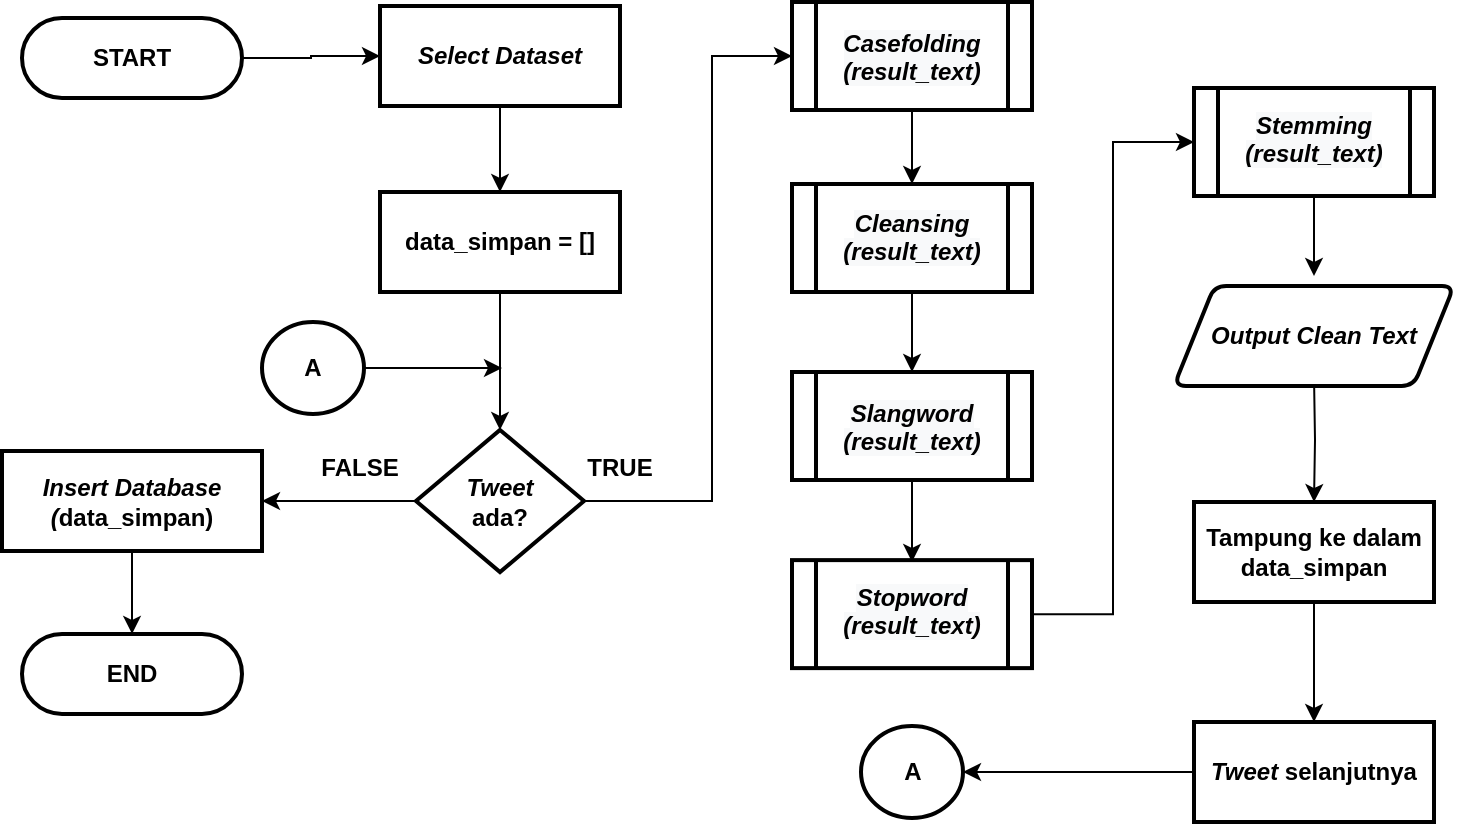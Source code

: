 <mxfile version="14.2.4" type="device"><diagram id="H_fRqtyggIVv_zjI1ywA" name="Page-1"><mxGraphModel dx="1240" dy="689" grid="1" gridSize="10" guides="1" tooltips="1" connect="1" arrows="1" fold="1" page="1" pageScale="1" pageWidth="827" pageHeight="1169" math="0" shadow="0"><root><mxCell id="0"/><mxCell id="1" parent="0"/><mxCell id="vDEB3pKt81ETWoPvqLJy-43" style="edgeStyle=orthogonalEdgeStyle;rounded=0;orthogonalLoop=1;jettySize=auto;html=1;entryX=0.5;entryY=0;entryDx=0;entryDy=0;" parent="1" source="vDEB3pKt81ETWoPvqLJy-44" edge="1"><mxGeometry relative="1" as="geometry"><mxPoint x="676" y="157" as="targetPoint"/></mxGeometry></mxCell><mxCell id="vDEB3pKt81ETWoPvqLJy-44" value="" style="verticalLabelPosition=bottom;verticalAlign=top;html=1;shape=process;whiteSpace=wrap;rounded=1;size=0.1;arcSize=0;strokeWidth=2;" parent="1" vertex="1"><mxGeometry x="616" y="63" width="120" height="54" as="geometry"/></mxCell><mxCell id="vDEB3pKt81ETWoPvqLJy-45" style="edgeStyle=orthogonalEdgeStyle;rounded=0;orthogonalLoop=1;jettySize=auto;html=1;entryX=0;entryY=0.5;entryDx=0;entryDy=0;" parent="1" source="vDEB3pKt81ETWoPvqLJy-46" target="vDEB3pKt81ETWoPvqLJy-44" edge="1"><mxGeometry relative="1" as="geometry"><mxPoint x="575" y="56" as="targetPoint"/></mxGeometry></mxCell><mxCell id="vDEB3pKt81ETWoPvqLJy-46" value="" style="verticalLabelPosition=bottom;verticalAlign=top;html=1;shape=process;whiteSpace=wrap;rounded=1;size=0.1;arcSize=0;strokeWidth=2;" parent="1" vertex="1"><mxGeometry x="415" y="299.06" width="120" height="54" as="geometry"/></mxCell><mxCell id="vDEB3pKt81ETWoPvqLJy-47" style="edgeStyle=orthogonalEdgeStyle;rounded=0;orthogonalLoop=1;jettySize=auto;html=1;" parent="1" source="vDEB3pKt81ETWoPvqLJy-48" edge="1"><mxGeometry relative="1" as="geometry"><mxPoint x="475" y="300" as="targetPoint"/></mxGeometry></mxCell><mxCell id="vDEB3pKt81ETWoPvqLJy-48" value="" style="verticalLabelPosition=bottom;verticalAlign=top;html=1;shape=process;whiteSpace=wrap;rounded=1;size=0.1;arcSize=0;strokeWidth=2;" parent="1" vertex="1"><mxGeometry x="415" y="205" width="120" height="54" as="geometry"/></mxCell><mxCell id="vDEB3pKt81ETWoPvqLJy-49" style="edgeStyle=orthogonalEdgeStyle;rounded=0;orthogonalLoop=1;jettySize=auto;html=1;entryX=0.5;entryY=0;entryDx=0;entryDy=0;" parent="1" source="vDEB3pKt81ETWoPvqLJy-50" target="vDEB3pKt81ETWoPvqLJy-48" edge="1"><mxGeometry relative="1" as="geometry"/></mxCell><mxCell id="vDEB3pKt81ETWoPvqLJy-50" value="" style="verticalLabelPosition=bottom;verticalAlign=top;html=1;shape=process;whiteSpace=wrap;rounded=1;size=0.1;arcSize=0;strokeWidth=2;" parent="1" vertex="1"><mxGeometry x="415" y="111" width="120" height="54" as="geometry"/></mxCell><mxCell id="vDEB3pKt81ETWoPvqLJy-51" style="edgeStyle=orthogonalEdgeStyle;rounded=0;orthogonalLoop=1;jettySize=auto;html=1;entryX=0.5;entryY=0;entryDx=0;entryDy=0;" parent="1" source="vDEB3pKt81ETWoPvqLJy-52" target="vDEB3pKt81ETWoPvqLJy-50" edge="1"><mxGeometry relative="1" as="geometry"/></mxCell><mxCell id="vDEB3pKt81ETWoPvqLJy-52" value="" style="verticalLabelPosition=bottom;verticalAlign=top;html=1;shape=process;whiteSpace=wrap;rounded=1;size=0.1;arcSize=0;strokeWidth=2;" parent="1" vertex="1"><mxGeometry x="415" y="20" width="120" height="54" as="geometry"/></mxCell><mxCell id="vDEB3pKt81ETWoPvqLJy-53" style="edgeStyle=orthogonalEdgeStyle;rounded=0;orthogonalLoop=1;jettySize=auto;html=1;entryX=0.5;entryY=0;entryDx=0;entryDy=0;entryPerimeter=0;fontSize=12;" parent="1" edge="1"><mxGeometry relative="1" as="geometry"><mxPoint x="75" y="376" as="sourcePoint"/><Array as="points"><mxPoint x="75" y="416"/><mxPoint x="175" y="416"/><mxPoint x="175" y="76"/><mxPoint x="275" y="76"/></Array></mxGeometry></mxCell><mxCell id="vDEB3pKt81ETWoPvqLJy-54" value="&lt;b&gt;END&lt;/b&gt;" style="rounded=1;whiteSpace=wrap;html=1;absoluteArcSize=1;arcSize=140;strokeWidth=2;fontSize=12;" parent="1" vertex="1"><mxGeometry x="30" y="335.94" width="110" height="40" as="geometry"/></mxCell><mxCell id="vDEB3pKt81ETWoPvqLJy-55" style="edgeStyle=orthogonalEdgeStyle;rounded=0;orthogonalLoop=1;jettySize=auto;html=1;" parent="1" source="vDEB3pKt81ETWoPvqLJy-56" target="vDEB3pKt81ETWoPvqLJy-58" edge="1"><mxGeometry relative="1" as="geometry"/></mxCell><mxCell id="vDEB3pKt81ETWoPvqLJy-56" value="&lt;b style=&quot;font-size: 12px;&quot;&gt;START&lt;/b&gt;" style="rounded=1;whiteSpace=wrap;html=1;absoluteArcSize=1;arcSize=140;strokeWidth=2;fontSize=12;" parent="1" vertex="1"><mxGeometry x="30" y="28" width="110" height="40" as="geometry"/></mxCell><mxCell id="vDEB3pKt81ETWoPvqLJy-57" style="edgeStyle=orthogonalEdgeStyle;rounded=0;orthogonalLoop=1;jettySize=auto;html=1;entryX=0.5;entryY=0;entryDx=0;entryDy=0;" parent="1" source="vDEB3pKt81ETWoPvqLJy-58" target="vDEB3pKt81ETWoPvqLJy-62" edge="1"><mxGeometry relative="1" as="geometry"><mxPoint x="269" y="117" as="targetPoint"/></mxGeometry></mxCell><mxCell id="vDEB3pKt81ETWoPvqLJy-58" value="&lt;b&gt;&lt;i&gt;Select Dataset&lt;/i&gt;&lt;/b&gt;" style="rounded=1;whiteSpace=wrap;html=1;absoluteArcSize=1;arcSize=0;strokeWidth=2;fontSize=12;" parent="1" vertex="1"><mxGeometry x="209" y="22" width="120" height="50" as="geometry"/></mxCell><mxCell id="vDEB3pKt81ETWoPvqLJy-61" style="edgeStyle=orthogonalEdgeStyle;rounded=0;orthogonalLoop=1;jettySize=auto;html=1;entryX=0.5;entryY=0;entryDx=0;entryDy=0;entryPerimeter=0;" parent="1" source="vDEB3pKt81ETWoPvqLJy-62" target="vDEB3pKt81ETWoPvqLJy-65" edge="1"><mxGeometry relative="1" as="geometry"/></mxCell><mxCell id="vDEB3pKt81ETWoPvqLJy-62" value="&lt;b&gt;data_simpan = []&lt;/b&gt;" style="rounded=1;whiteSpace=wrap;html=1;absoluteArcSize=1;arcSize=0;strokeWidth=2;fontSize=12;" parent="1" vertex="1"><mxGeometry x="209" y="115" width="120" height="50" as="geometry"/></mxCell><mxCell id="vDEB3pKt81ETWoPvqLJy-63" style="edgeStyle=orthogonalEdgeStyle;rounded=0;orthogonalLoop=1;jettySize=auto;html=1;entryX=0;entryY=0.5;entryDx=0;entryDy=0;" parent="1" source="vDEB3pKt81ETWoPvqLJy-65" edge="1"><mxGeometry relative="1" as="geometry"><mxPoint x="415" y="47" as="targetPoint"/><Array as="points"><mxPoint x="375" y="270"/><mxPoint x="375" y="47"/></Array></mxGeometry></mxCell><mxCell id="vDEB3pKt81ETWoPvqLJy-64" style="edgeStyle=orthogonalEdgeStyle;rounded=0;orthogonalLoop=1;jettySize=auto;html=1;entryX=1;entryY=0.5;entryDx=0;entryDy=0;" parent="1" source="vDEB3pKt81ETWoPvqLJy-65" target="vDEB3pKt81ETWoPvqLJy-67" edge="1"><mxGeometry relative="1" as="geometry"/></mxCell><mxCell id="vDEB3pKt81ETWoPvqLJy-65" value="&lt;i&gt;Tweet&lt;/i&gt;&lt;br&gt;ada?" style="strokeWidth=2;html=1;shape=mxgraph.flowchart.decision;whiteSpace=wrap;rounded=1;fontStyle=1" parent="1" vertex="1"><mxGeometry x="227" y="233.97" width="84" height="71.06" as="geometry"/></mxCell><mxCell id="vDEB3pKt81ETWoPvqLJy-66" style="edgeStyle=orthogonalEdgeStyle;rounded=0;orthogonalLoop=1;jettySize=auto;html=1;entryX=0.5;entryY=0;entryDx=0;entryDy=0;" parent="1" source="vDEB3pKt81ETWoPvqLJy-67" target="vDEB3pKt81ETWoPvqLJy-54" edge="1"><mxGeometry relative="1" as="geometry"/></mxCell><mxCell id="vDEB3pKt81ETWoPvqLJy-67" value="&lt;b&gt;&lt;i&gt;Insert Database&lt;br&gt;(&lt;/i&gt;data_simpan)&lt;br&gt;&lt;/b&gt;" style="rounded=1;whiteSpace=wrap;html=1;absoluteArcSize=1;arcSize=0;strokeWidth=2;fontSize=12;" parent="1" vertex="1"><mxGeometry x="20" y="244.5" width="130" height="50" as="geometry"/></mxCell><mxCell id="vDEB3pKt81ETWoPvqLJy-68" value="TRUE" style="text;html=1;strokeColor=none;fillColor=none;align=center;verticalAlign=middle;whiteSpace=wrap;rounded=0;fontStyle=1" parent="1" vertex="1"><mxGeometry x="309" y="243.06" width="40" height="20" as="geometry"/></mxCell><mxCell id="vDEB3pKt81ETWoPvqLJy-69" value="FALSE" style="text;html=1;strokeColor=none;fillColor=none;align=center;verticalAlign=middle;whiteSpace=wrap;rounded=0;fontStyle=1" parent="1" vertex="1"><mxGeometry x="179" y="243.0" width="40" height="20" as="geometry"/></mxCell><mxCell id="vDEB3pKt81ETWoPvqLJy-70" style="edgeStyle=orthogonalEdgeStyle;rounded=0;orthogonalLoop=1;jettySize=auto;html=1;entryX=0.5;entryY=0;entryDx=0;entryDy=0;" parent="1" source="vDEB3pKt81ETWoPvqLJy-71" target="vDEB3pKt81ETWoPvqLJy-73" edge="1"><mxGeometry relative="1" as="geometry"/></mxCell><mxCell id="vDEB3pKt81ETWoPvqLJy-71" value="&lt;b&gt;Tampung ke dalam&lt;br&gt;&lt;/b&gt;&lt;b&gt;data_simpan&lt;/b&gt;&lt;b&gt;&lt;br&gt;&lt;/b&gt;" style="rounded=1;whiteSpace=wrap;html=1;absoluteArcSize=1;arcSize=0;strokeWidth=2;fontSize=12;" parent="1" vertex="1"><mxGeometry x="616" y="270.0" width="120" height="50" as="geometry"/></mxCell><mxCell id="vDEB3pKt81ETWoPvqLJy-84" style="edgeStyle=orthogonalEdgeStyle;rounded=0;orthogonalLoop=1;jettySize=auto;html=1;entryX=1;entryY=0.5;entryDx=0;entryDy=0;entryPerimeter=0;" parent="1" source="vDEB3pKt81ETWoPvqLJy-73" target="vDEB3pKt81ETWoPvqLJy-83" edge="1"><mxGeometry relative="1" as="geometry"/></mxCell><mxCell id="vDEB3pKt81ETWoPvqLJy-73" value="&lt;i&gt;Tweet&lt;/i&gt;&amp;nbsp;selanjutnya" style="rounded=1;whiteSpace=wrap;html=1;absoluteArcSize=1;arcSize=0;strokeWidth=2;fontSize=12;fontStyle=1" parent="1" vertex="1"><mxGeometry x="616" y="380.0" width="120" height="50" as="geometry"/></mxCell><mxCell id="vDEB3pKt81ETWoPvqLJy-74" value="&lt;i style=&quot;color: rgb(0, 0, 0); font-family: helvetica; font-size: 12px; font-weight: 400; letter-spacing: normal; text-indent: 0px; text-transform: none; word-spacing: 0px; background-color: rgb(248, 249, 250);&quot;&gt;&lt;b&gt;Casefolding&lt;/b&gt;&lt;br&gt;&lt;b&gt;(result_text&lt;/b&gt;&lt;b&gt;)&lt;/b&gt;&lt;/i&gt;" style="text;whiteSpace=wrap;html=1;align=center;" parent="1" vertex="1"><mxGeometry x="430" y="27" width="90" height="40" as="geometry"/></mxCell><mxCell id="vDEB3pKt81ETWoPvqLJy-75" value="&lt;b style=&quot;color: rgb(0, 0, 0); font-family: helvetica; font-size: 12px; font-style: normal; letter-spacing: normal; text-indent: 0px; text-transform: none; word-spacing: 0px; background-color: rgb(248, 249, 250);&quot;&gt;&lt;i&gt;Cleansing&lt;br&gt;&lt;/i&gt;&lt;/b&gt;&lt;i style=&quot;color: rgb(0, 0, 0); font-family: helvetica; font-size: 12px; font-weight: 400; letter-spacing: normal; text-indent: 0px; text-transform: none; word-spacing: 0px; background-color: rgb(248, 249, 250);&quot;&gt;&lt;b&gt;(result_text&lt;/b&gt;&lt;b&gt;)&lt;/b&gt;&lt;/i&gt;" style="text;whiteSpace=wrap;html=1;align=center;" parent="1" vertex="1"><mxGeometry x="430" y="117" width="90" height="40" as="geometry"/></mxCell><mxCell id="vDEB3pKt81ETWoPvqLJy-76" value="&lt;b style=&quot;color: rgb(0, 0, 0); font-family: helvetica; font-size: 12px; font-style: normal; letter-spacing: normal; text-indent: 0px; text-transform: none; word-spacing: 0px; background-color: rgb(248, 249, 250);&quot;&gt;&lt;i&gt;Slangword&lt;br&gt;&lt;/i&gt;&lt;/b&gt;&lt;i style=&quot;color: rgb(0, 0, 0); font-family: helvetica; font-size: 12px; font-weight: 400; letter-spacing: normal; text-indent: 0px; text-transform: none; word-spacing: 0px; background-color: rgb(248, 249, 250);&quot;&gt;&lt;b&gt;(result_text&lt;/b&gt;&lt;b&gt;)&lt;/b&gt;&lt;/i&gt;" style="text;whiteSpace=wrap;html=1;align=center;" parent="1" vertex="1"><mxGeometry x="430" y="212" width="90" height="40" as="geometry"/></mxCell><mxCell id="vDEB3pKt81ETWoPvqLJy-77" value="&lt;b style=&quot;color: rgb(0, 0, 0); font-family: helvetica; font-size: 12px; font-style: normal; letter-spacing: normal; text-indent: 0px; text-transform: none; word-spacing: 0px; background-color: rgb(248, 249, 250);&quot;&gt;&lt;i&gt;Stemming&lt;br&gt;&lt;/i&gt;&lt;/b&gt;&lt;i style=&quot;color: rgb(0, 0, 0); font-family: helvetica; font-size: 12px; font-weight: 400; letter-spacing: normal; text-indent: 0px; text-transform: none; word-spacing: 0px; background-color: rgb(248, 249, 250);&quot;&gt;&lt;b&gt;(result_text&lt;/b&gt;&lt;b&gt;)&lt;/b&gt;&lt;/i&gt;" style="text;whiteSpace=wrap;html=1;align=center;" parent="1" vertex="1"><mxGeometry x="631" y="68" width="90" height="40" as="geometry"/></mxCell><mxCell id="vDEB3pKt81ETWoPvqLJy-78" value="&lt;b style=&quot;color: rgb(0, 0, 0); font-family: helvetica; font-size: 12px; font-style: normal; letter-spacing: normal; text-indent: 0px; text-transform: none; word-spacing: 0px; background-color: rgb(248, 249, 250);&quot;&gt;&lt;i&gt;Stopword&lt;br&gt;&lt;/i&gt;&lt;/b&gt;&lt;i style=&quot;color: rgb(0, 0, 0); font-family: helvetica; font-size: 12px; font-weight: 400; letter-spacing: normal; text-indent: 0px; text-transform: none; word-spacing: 0px; background-color: rgb(248, 249, 250);&quot;&gt;&lt;b&gt;(result_text&lt;/b&gt;&lt;b&gt;)&lt;/b&gt;&lt;/i&gt;" style="text;whiteSpace=wrap;html=1;align=center;" parent="1" vertex="1"><mxGeometry x="430" y="304.06" width="90" height="40" as="geometry"/></mxCell><mxCell id="vDEB3pKt81ETWoPvqLJy-79" style="edgeStyle=orthogonalEdgeStyle;rounded=0;orthogonalLoop=1;jettySize=auto;html=1;entryX=0.5;entryY=0;entryDx=0;entryDy=0;" parent="1" target="vDEB3pKt81ETWoPvqLJy-71" edge="1"><mxGeometry relative="1" as="geometry"><mxPoint x="676" y="207" as="sourcePoint"/></mxGeometry></mxCell><mxCell id="vDEB3pKt81ETWoPvqLJy-80" value="&lt;i&gt;Output Clean Text&lt;/i&gt;" style="shape=parallelogram;html=1;strokeWidth=2;perimeter=parallelogramPerimeter;whiteSpace=wrap;rounded=1;arcSize=12;size=0.144;fontSize=12;fontStyle=1" parent="1" vertex="1"><mxGeometry x="606" y="162" width="140" height="50" as="geometry"/></mxCell><mxCell id="vDEB3pKt81ETWoPvqLJy-82" style="edgeStyle=orthogonalEdgeStyle;rounded=0;orthogonalLoop=1;jettySize=auto;html=1;" parent="1" source="vDEB3pKt81ETWoPvqLJy-81" edge="1"><mxGeometry relative="1" as="geometry"><mxPoint x="270" y="203" as="targetPoint"/></mxGeometry></mxCell><mxCell id="vDEB3pKt81ETWoPvqLJy-81" value="&lt;b&gt;A&lt;/b&gt;" style="strokeWidth=2;html=1;shape=mxgraph.flowchart.start_2;whiteSpace=wrap;" parent="1" vertex="1"><mxGeometry x="150" y="180" width="51" height="45.94" as="geometry"/></mxCell><mxCell id="vDEB3pKt81ETWoPvqLJy-83" value="&lt;b&gt;A&lt;/b&gt;" style="strokeWidth=2;html=1;shape=mxgraph.flowchart.start_2;whiteSpace=wrap;" parent="1" vertex="1"><mxGeometry x="449.5" y="382.03" width="51" height="45.94" as="geometry"/></mxCell></root></mxGraphModel></diagram></mxfile>